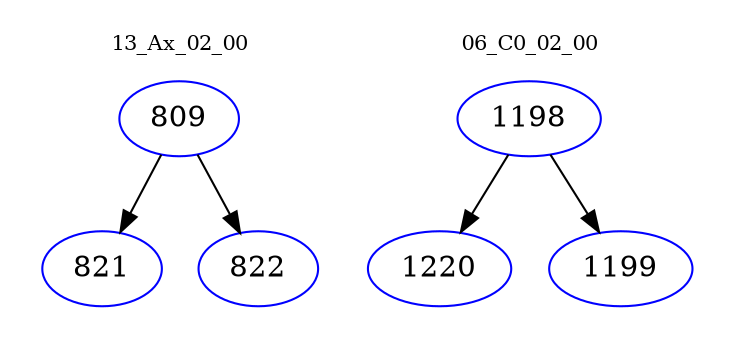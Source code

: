 digraph{
subgraph cluster_0 {
color = white
label = "13_Ax_02_00";
fontsize=10;
T0_809 [label="809", color="blue"]
T0_809 -> T0_821 [color="black"]
T0_821 [label="821", color="blue"]
T0_809 -> T0_822 [color="black"]
T0_822 [label="822", color="blue"]
}
subgraph cluster_1 {
color = white
label = "06_C0_02_00";
fontsize=10;
T1_1198 [label="1198", color="blue"]
T1_1198 -> T1_1220 [color="black"]
T1_1220 [label="1220", color="blue"]
T1_1198 -> T1_1199 [color="black"]
T1_1199 [label="1199", color="blue"]
}
}
